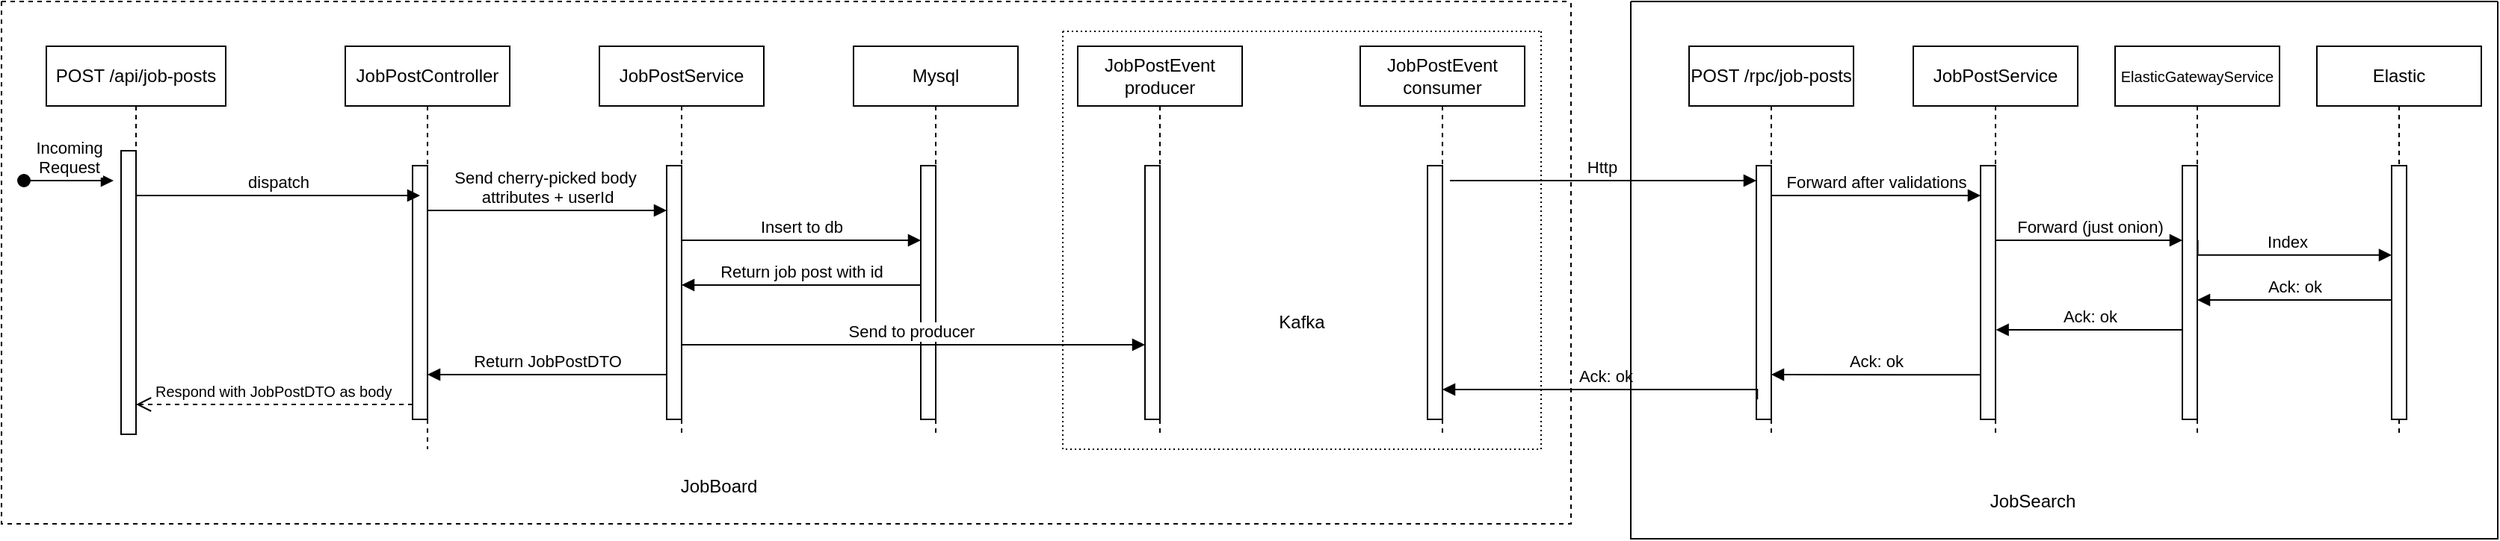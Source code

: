 <mxfile version="25.0.1">
  <diagram name="Page-1" id="2YBvvXClWsGukQMizWep">
    <mxGraphModel dx="1372" dy="718" grid="1" gridSize="10" guides="1" tooltips="1" connect="1" arrows="1" fold="1" page="1" pageScale="1" pageWidth="850" pageHeight="1100" math="0" shadow="0">
      <root>
        <mxCell id="0" />
        <mxCell id="1" parent="0" />
        <mxCell id="aM9ryv3xv72pqoxQDRHE-1" value="&lt;div&gt;POST /api/job-posts&lt;/div&gt;" style="shape=umlLifeline;perimeter=lifelinePerimeter;whiteSpace=wrap;html=1;container=0;dropTarget=0;collapsible=0;recursiveResize=0;outlineConnect=0;portConstraint=eastwest;newEdgeStyle={&quot;edgeStyle&quot;:&quot;elbowEdgeStyle&quot;,&quot;elbow&quot;:&quot;vertical&quot;,&quot;curved&quot;:0,&quot;rounded&quot;:0};" parent="1" vertex="1">
          <mxGeometry x="40" y="40" width="120" height="260" as="geometry" />
        </mxCell>
        <mxCell id="aM9ryv3xv72pqoxQDRHE-5" value="JobPostController" style="shape=umlLifeline;perimeter=lifelinePerimeter;whiteSpace=wrap;html=1;container=0;dropTarget=0;collapsible=0;recursiveResize=0;outlineConnect=0;portConstraint=eastwest;newEdgeStyle={&quot;edgeStyle&quot;:&quot;elbowEdgeStyle&quot;,&quot;elbow&quot;:&quot;vertical&quot;,&quot;curved&quot;:0,&quot;rounded&quot;:0};" parent="1" vertex="1">
          <mxGeometry x="240" y="40" width="110" height="270" as="geometry" />
        </mxCell>
        <mxCell id="aM9ryv3xv72pqoxQDRHE-6" value="" style="html=1;points=[];perimeter=orthogonalPerimeter;outlineConnect=0;targetShapes=umlLifeline;portConstraint=eastwest;newEdgeStyle={&quot;edgeStyle&quot;:&quot;elbowEdgeStyle&quot;,&quot;elbow&quot;:&quot;vertical&quot;,&quot;curved&quot;:0,&quot;rounded&quot;:0};" parent="aM9ryv3xv72pqoxQDRHE-5" vertex="1">
          <mxGeometry x="45" y="80" width="10" height="170" as="geometry" />
        </mxCell>
        <mxCell id="KMCO-tWbzsmPumvapd43-1" value="JobPostService" style="shape=umlLifeline;perimeter=lifelinePerimeter;whiteSpace=wrap;html=1;container=0;dropTarget=0;collapsible=0;recursiveResize=0;outlineConnect=0;portConstraint=eastwest;newEdgeStyle={&quot;edgeStyle&quot;:&quot;elbowEdgeStyle&quot;,&quot;elbow&quot;:&quot;vertical&quot;,&quot;curved&quot;:0,&quot;rounded&quot;:0};" vertex="1" parent="1">
          <mxGeometry x="410" y="40" width="110" height="260" as="geometry" />
        </mxCell>
        <mxCell id="KMCO-tWbzsmPumvapd43-2" value="" style="html=1;points=[];perimeter=orthogonalPerimeter;outlineConnect=0;targetShapes=umlLifeline;portConstraint=eastwest;newEdgeStyle={&quot;edgeStyle&quot;:&quot;elbowEdgeStyle&quot;,&quot;elbow&quot;:&quot;vertical&quot;,&quot;curved&quot;:0,&quot;rounded&quot;:0};" vertex="1" parent="KMCO-tWbzsmPumvapd43-1">
          <mxGeometry x="45" y="80" width="10" height="170" as="geometry" />
        </mxCell>
        <mxCell id="KMCO-tWbzsmPumvapd43-3" value="Mysql" style="shape=umlLifeline;perimeter=lifelinePerimeter;whiteSpace=wrap;html=1;container=0;dropTarget=0;collapsible=0;recursiveResize=0;outlineConnect=0;portConstraint=eastwest;newEdgeStyle={&quot;edgeStyle&quot;:&quot;elbowEdgeStyle&quot;,&quot;elbow&quot;:&quot;vertical&quot;,&quot;curved&quot;:0,&quot;rounded&quot;:0};" vertex="1" parent="1">
          <mxGeometry x="580" y="40" width="110" height="260" as="geometry" />
        </mxCell>
        <mxCell id="KMCO-tWbzsmPumvapd43-4" value="" style="html=1;points=[];perimeter=orthogonalPerimeter;outlineConnect=0;targetShapes=umlLifeline;portConstraint=eastwest;newEdgeStyle={&quot;edgeStyle&quot;:&quot;elbowEdgeStyle&quot;,&quot;elbow&quot;:&quot;vertical&quot;,&quot;curved&quot;:0,&quot;rounded&quot;:0};" vertex="1" parent="KMCO-tWbzsmPumvapd43-3">
          <mxGeometry x="45" y="80" width="10" height="170" as="geometry" />
        </mxCell>
        <mxCell id="KMCO-tWbzsmPumvapd43-5" value="JobPostEvent producer" style="shape=umlLifeline;perimeter=lifelinePerimeter;whiteSpace=wrap;html=1;container=0;dropTarget=0;collapsible=0;recursiveResize=0;outlineConnect=0;portConstraint=eastwest;newEdgeStyle={&quot;edgeStyle&quot;:&quot;elbowEdgeStyle&quot;,&quot;elbow&quot;:&quot;vertical&quot;,&quot;curved&quot;:0,&quot;rounded&quot;:0};" vertex="1" parent="1">
          <mxGeometry x="730" y="40" width="110" height="260" as="geometry" />
        </mxCell>
        <mxCell id="KMCO-tWbzsmPumvapd43-6" value="" style="html=1;points=[];perimeter=orthogonalPerimeter;outlineConnect=0;targetShapes=umlLifeline;portConstraint=eastwest;newEdgeStyle={&quot;edgeStyle&quot;:&quot;elbowEdgeStyle&quot;,&quot;elbow&quot;:&quot;vertical&quot;,&quot;curved&quot;:0,&quot;rounded&quot;:0};" vertex="1" parent="KMCO-tWbzsmPumvapd43-5">
          <mxGeometry x="45" y="80" width="10" height="170" as="geometry" />
        </mxCell>
        <mxCell id="KMCO-tWbzsmPumvapd43-8" value="Insert to db" style="html=1;verticalAlign=bottom;endArrow=block;edgeStyle=elbowEdgeStyle;elbow=vertical;curved=0;rounded=0;" edge="1" parent="1" source="KMCO-tWbzsmPumvapd43-2" target="KMCO-tWbzsmPumvapd43-4">
          <mxGeometry relative="1" as="geometry">
            <mxPoint x="470" y="130" as="sourcePoint" />
            <Array as="points">
              <mxPoint x="560" y="170" />
              <mxPoint x="555" y="130" />
            </Array>
            <mxPoint x="620" y="130" as="targetPoint" />
          </mxGeometry>
        </mxCell>
        <mxCell id="KMCO-tWbzsmPumvapd43-12" value="JobPostEvent consumer" style="shape=umlLifeline;perimeter=lifelinePerimeter;whiteSpace=wrap;html=1;container=0;dropTarget=0;collapsible=0;recursiveResize=0;outlineConnect=0;portConstraint=eastwest;newEdgeStyle={&quot;edgeStyle&quot;:&quot;elbowEdgeStyle&quot;,&quot;elbow&quot;:&quot;vertical&quot;,&quot;curved&quot;:0,&quot;rounded&quot;:0};" vertex="1" parent="1">
          <mxGeometry x="919" y="40" width="110" height="260" as="geometry" />
        </mxCell>
        <mxCell id="KMCO-tWbzsmPumvapd43-13" value="" style="html=1;points=[];perimeter=orthogonalPerimeter;outlineConnect=0;targetShapes=umlLifeline;portConstraint=eastwest;newEdgeStyle={&quot;edgeStyle&quot;:&quot;elbowEdgeStyle&quot;,&quot;elbow&quot;:&quot;vertical&quot;,&quot;curved&quot;:0,&quot;rounded&quot;:0};" vertex="1" parent="KMCO-tWbzsmPumvapd43-12">
          <mxGeometry x="45" y="80" width="10" height="170" as="geometry" />
        </mxCell>
        <mxCell id="KMCO-tWbzsmPumvapd43-14" value="&lt;div&gt;POST /rpc/job-posts&lt;/div&gt;" style="shape=umlLifeline;perimeter=lifelinePerimeter;whiteSpace=wrap;html=1;container=0;dropTarget=0;collapsible=0;recursiveResize=0;outlineConnect=0;portConstraint=eastwest;newEdgeStyle={&quot;edgeStyle&quot;:&quot;elbowEdgeStyle&quot;,&quot;elbow&quot;:&quot;vertical&quot;,&quot;curved&quot;:0,&quot;rounded&quot;:0};" vertex="1" parent="1">
          <mxGeometry x="1139" y="40" width="110" height="260" as="geometry" />
        </mxCell>
        <mxCell id="KMCO-tWbzsmPumvapd43-15" value="" style="html=1;points=[];perimeter=orthogonalPerimeter;outlineConnect=0;targetShapes=umlLifeline;portConstraint=eastwest;newEdgeStyle={&quot;edgeStyle&quot;:&quot;elbowEdgeStyle&quot;,&quot;elbow&quot;:&quot;vertical&quot;,&quot;curved&quot;:0,&quot;rounded&quot;:0};" vertex="1" parent="KMCO-tWbzsmPumvapd43-14">
          <mxGeometry x="45" y="80" width="10" height="170" as="geometry" />
        </mxCell>
        <mxCell id="KMCO-tWbzsmPumvapd43-16" value="Http&amp;nbsp;" style="html=1;verticalAlign=bottom;endArrow=block;edgeStyle=elbowEdgeStyle;elbow=vertical;curved=0;rounded=0;" edge="1" parent="1" target="KMCO-tWbzsmPumvapd43-15">
          <mxGeometry relative="1" as="geometry">
            <mxPoint x="979" y="130" as="sourcePoint" />
            <Array as="points">
              <mxPoint x="1064" y="130" />
            </Array>
            <mxPoint x="1109" y="130" as="targetPoint" />
          </mxGeometry>
        </mxCell>
        <mxCell id="KMCO-tWbzsmPumvapd43-17" value="&lt;div&gt;JobPostService&lt;/div&gt;" style="shape=umlLifeline;perimeter=lifelinePerimeter;whiteSpace=wrap;html=1;container=0;dropTarget=0;collapsible=0;recursiveResize=0;outlineConnect=0;portConstraint=eastwest;newEdgeStyle={&quot;edgeStyle&quot;:&quot;elbowEdgeStyle&quot;,&quot;elbow&quot;:&quot;vertical&quot;,&quot;curved&quot;:0,&quot;rounded&quot;:0};" vertex="1" parent="1">
          <mxGeometry x="1289" y="40" width="110" height="260" as="geometry" />
        </mxCell>
        <mxCell id="KMCO-tWbzsmPumvapd43-18" value="" style="html=1;points=[];perimeter=orthogonalPerimeter;outlineConnect=0;targetShapes=umlLifeline;portConstraint=eastwest;newEdgeStyle={&quot;edgeStyle&quot;:&quot;elbowEdgeStyle&quot;,&quot;elbow&quot;:&quot;vertical&quot;,&quot;curved&quot;:0,&quot;rounded&quot;:0};" vertex="1" parent="KMCO-tWbzsmPumvapd43-17">
          <mxGeometry x="45" y="80" width="10" height="170" as="geometry" />
        </mxCell>
        <mxCell id="KMCO-tWbzsmPumvapd43-19" value="&lt;div&gt;&lt;font style=&quot;font-size: 10px;&quot;&gt;ElasticGatewayService&lt;/font&gt;&lt;/div&gt;" style="shape=umlLifeline;perimeter=lifelinePerimeter;whiteSpace=wrap;html=1;container=0;dropTarget=0;collapsible=0;recursiveResize=0;outlineConnect=0;portConstraint=eastwest;newEdgeStyle={&quot;edgeStyle&quot;:&quot;elbowEdgeStyle&quot;,&quot;elbow&quot;:&quot;vertical&quot;,&quot;curved&quot;:0,&quot;rounded&quot;:0};" vertex="1" parent="1">
          <mxGeometry x="1424" y="40" width="110" height="260" as="geometry" />
        </mxCell>
        <mxCell id="KMCO-tWbzsmPumvapd43-20" value="" style="html=1;points=[];perimeter=orthogonalPerimeter;outlineConnect=0;targetShapes=umlLifeline;portConstraint=eastwest;newEdgeStyle={&quot;edgeStyle&quot;:&quot;elbowEdgeStyle&quot;,&quot;elbow&quot;:&quot;vertical&quot;,&quot;curved&quot;:0,&quot;rounded&quot;:0};" vertex="1" parent="KMCO-tWbzsmPumvapd43-19">
          <mxGeometry x="45" y="80" width="10" height="170" as="geometry" />
        </mxCell>
        <mxCell id="KMCO-tWbzsmPumvapd43-21" value="Forward after validations" style="html=1;verticalAlign=bottom;endArrow=block;edgeStyle=elbowEdgeStyle;elbow=vertical;curved=0;rounded=0;" edge="1" parent="1" source="KMCO-tWbzsmPumvapd43-14" target="KMCO-tWbzsmPumvapd43-18">
          <mxGeometry x="-0.003" relative="1" as="geometry">
            <mxPoint x="1199" y="140" as="sourcePoint" />
            <Array as="points">
              <mxPoint x="1284" y="140" />
            </Array>
            <mxPoint x="1329" y="140" as="targetPoint" />
            <mxPoint as="offset" />
          </mxGeometry>
        </mxCell>
        <mxCell id="KMCO-tWbzsmPumvapd43-22" value="Forward (just onion)" style="html=1;verticalAlign=bottom;endArrow=block;edgeStyle=elbowEdgeStyle;elbow=vertical;curved=0;rounded=0;" edge="1" parent="1" source="KMCO-tWbzsmPumvapd43-17">
          <mxGeometry x="-0.003" relative="1" as="geometry">
            <mxPoint x="1359" y="170" as="sourcePoint" />
            <Array as="points">
              <mxPoint x="1339" y="170" />
            </Array>
            <mxPoint x="1469" y="170" as="targetPoint" />
            <mxPoint as="offset" />
          </mxGeometry>
        </mxCell>
        <mxCell id="KMCO-tWbzsmPumvapd43-23" value="Elastic" style="shape=umlLifeline;perimeter=lifelinePerimeter;whiteSpace=wrap;html=1;container=0;dropTarget=0;collapsible=0;recursiveResize=0;outlineConnect=0;portConstraint=eastwest;newEdgeStyle={&quot;edgeStyle&quot;:&quot;elbowEdgeStyle&quot;,&quot;elbow&quot;:&quot;vertical&quot;,&quot;curved&quot;:0,&quot;rounded&quot;:0};" vertex="1" parent="1">
          <mxGeometry x="1559" y="40" width="110" height="260" as="geometry" />
        </mxCell>
        <mxCell id="KMCO-tWbzsmPumvapd43-24" value="" style="html=1;points=[];perimeter=orthogonalPerimeter;outlineConnect=0;targetShapes=umlLifeline;portConstraint=eastwest;newEdgeStyle={&quot;edgeStyle&quot;:&quot;elbowEdgeStyle&quot;,&quot;elbow&quot;:&quot;vertical&quot;,&quot;curved&quot;:0,&quot;rounded&quot;:0};" vertex="1" parent="KMCO-tWbzsmPumvapd43-23">
          <mxGeometry x="50" y="80" width="10" height="170" as="geometry" />
        </mxCell>
        <mxCell id="KMCO-tWbzsmPumvapd43-25" value="Index" style="html=1;verticalAlign=bottom;endArrow=block;edgeStyle=elbowEdgeStyle;elbow=vertical;curved=0;rounded=0;" edge="1" parent="1">
          <mxGeometry x="-0.003" relative="1" as="geometry">
            <mxPoint x="1479.308" y="169.9" as="sourcePoint" />
            <Array as="points">
              <mxPoint x="1484" y="179.9" />
            </Array>
            <mxPoint x="1609" y="180" as="targetPoint" />
            <mxPoint as="offset" />
          </mxGeometry>
        </mxCell>
        <mxCell id="KMCO-tWbzsmPumvapd43-26" value="Ack: ok" style="html=1;verticalAlign=bottom;endArrow=block;edgeStyle=elbowEdgeStyle;elbow=vertical;curved=0;rounded=0;" edge="1" parent="1" target="KMCO-tWbzsmPumvapd43-19">
          <mxGeometry relative="1" as="geometry">
            <mxPoint x="1609" y="210" as="sourcePoint" />
            <Array as="points">
              <mxPoint x="1519" y="210" />
            </Array>
            <mxPoint x="1449" y="210" as="targetPoint" />
          </mxGeometry>
        </mxCell>
        <mxCell id="KMCO-tWbzsmPumvapd43-27" value="Ack: ok" style="html=1;verticalAlign=bottom;endArrow=block;edgeStyle=elbowEdgeStyle;elbow=vertical;curved=0;rounded=0;" edge="1" parent="1" source="KMCO-tWbzsmPumvapd43-20">
          <mxGeometry relative="1" as="geometry">
            <mxPoint x="1469" y="230" as="sourcePoint" />
            <Array as="points">
              <mxPoint x="1378.69" y="230" />
            </Array>
            <mxPoint x="1344.308" y="230" as="targetPoint" />
          </mxGeometry>
        </mxCell>
        <mxCell id="KMCO-tWbzsmPumvapd43-28" value="Ack: ok" style="html=1;verticalAlign=bottom;endArrow=block;edgeStyle=elbowEdgeStyle;elbow=vertical;curved=0;rounded=0;" edge="1" parent="1" target="KMCO-tWbzsmPumvapd43-14">
          <mxGeometry relative="1" as="geometry">
            <mxPoint x="1333.69" y="260.11" as="sourcePoint" />
            <Array as="points" />
            <mxPoint x="1199" y="260.067" as="targetPoint" />
          </mxGeometry>
        </mxCell>
        <mxCell id="KMCO-tWbzsmPumvapd43-29" value="Ack: ok" style="html=1;verticalAlign=bottom;endArrow=block;edgeStyle=elbowEdgeStyle;elbow=vertical;curved=0;rounded=0;exitX=0.065;exitY=0.921;exitDx=0;exitDy=0;exitPerimeter=0;" edge="1" parent="1" source="KMCO-tWbzsmPumvapd43-15" target="KMCO-tWbzsmPumvapd43-12">
          <mxGeometry relative="1" as="geometry">
            <mxPoint x="1109" y="270" as="sourcePoint" />
            <Array as="points">
              <mxPoint x="1013.38" y="270" />
            </Array>
            <mxPoint x="978.998" y="270" as="targetPoint" />
          </mxGeometry>
        </mxCell>
        <mxCell id="KMCO-tWbzsmPumvapd43-32" value="JobSearch" style="text;html=1;align=center;verticalAlign=middle;whiteSpace=wrap;rounded=0;" vertex="1" parent="1">
          <mxGeometry x="1289" y="330" width="160" height="30" as="geometry" />
        </mxCell>
        <mxCell id="KMCO-tWbzsmPumvapd43-37" value="" style="swimlane;startSize=0;dashed=1;" vertex="1" parent="1">
          <mxGeometry x="10" y="10" width="1050" height="350" as="geometry" />
        </mxCell>
        <mxCell id="aM9ryv3xv72pqoxQDRHE-3" value="Incoming&lt;div&gt;Request&lt;/div&gt;" style="html=1;verticalAlign=bottom;startArrow=oval;endArrow=block;startSize=8;edgeStyle=elbowEdgeStyle;elbow=vertical;curved=0;rounded=0;" parent="KMCO-tWbzsmPumvapd43-37" edge="1">
          <mxGeometry relative="1" as="geometry">
            <mxPoint x="15" y="120" as="sourcePoint" />
            <mxPoint x="75" y="120.143" as="targetPoint" />
          </mxGeometry>
        </mxCell>
        <mxCell id="aM9ryv3xv72pqoxQDRHE-7" value="dispatch" style="html=1;verticalAlign=bottom;endArrow=block;edgeStyle=elbowEdgeStyle;elbow=vertical;curved=0;rounded=0;" parent="KMCO-tWbzsmPumvapd43-37" edge="1">
          <mxGeometry relative="1" as="geometry">
            <mxPoint x="90" y="130" as="sourcePoint" />
            <Array as="points">
              <mxPoint x="175" y="130" />
            </Array>
            <mxPoint x="280" y="130" as="targetPoint" />
          </mxGeometry>
        </mxCell>
        <mxCell id="aM9ryv3xv72pqoxQDRHE-2" value="" style="html=1;points=[];perimeter=orthogonalPerimeter;outlineConnect=0;targetShapes=umlLifeline;portConstraint=eastwest;newEdgeStyle={&quot;edgeStyle&quot;:&quot;elbowEdgeStyle&quot;,&quot;elbow&quot;:&quot;vertical&quot;,&quot;curved&quot;:0,&quot;rounded&quot;:0};" parent="KMCO-tWbzsmPumvapd43-37" vertex="1">
          <mxGeometry x="80" y="100" width="10" height="190" as="geometry" />
        </mxCell>
        <mxCell id="aM9ryv3xv72pqoxQDRHE-8" value="&lt;font style=&quot;font-size: 10px;&quot;&gt;Respond with JobPostDTO as body&amp;nbsp;&lt;/font&gt;" style="html=1;verticalAlign=bottom;endArrow=open;dashed=1;endSize=8;edgeStyle=elbowEdgeStyle;elbow=vertical;curved=0;rounded=0;" parent="KMCO-tWbzsmPumvapd43-37" source="aM9ryv3xv72pqoxQDRHE-6" edge="1">
          <mxGeometry relative="1" as="geometry">
            <mxPoint x="90" y="270" as="targetPoint" />
            <Array as="points">
              <mxPoint x="185" y="270" />
            </Array>
            <mxPoint x="280" y="270" as="sourcePoint" />
          </mxGeometry>
        </mxCell>
        <mxCell id="KMCO-tWbzsmPumvapd43-11" value="Return JobPostDTO" style="html=1;verticalAlign=bottom;endArrow=block;edgeStyle=elbowEdgeStyle;elbow=vertical;curved=0;rounded=0;" edge="1" parent="KMCO-tWbzsmPumvapd43-37">
          <mxGeometry relative="1" as="geometry">
            <mxPoint x="445" y="250" as="sourcePoint" />
            <Array as="points">
              <mxPoint x="355" y="250" />
            </Array>
            <mxPoint x="285" y="250" as="targetPoint" />
          </mxGeometry>
        </mxCell>
        <mxCell id="KMCO-tWbzsmPumvapd43-10" value="Send to producer&amp;nbsp;" style="html=1;verticalAlign=bottom;endArrow=block;edgeStyle=elbowEdgeStyle;elbow=vertical;curved=0;rounded=0;" edge="1" parent="KMCO-tWbzsmPumvapd43-37">
          <mxGeometry relative="1" as="geometry">
            <mxPoint x="455" y="230.0" as="sourcePoint" />
            <Array as="points">
              <mxPoint x="545" y="230" />
            </Array>
            <mxPoint x="765" y="230.0" as="targetPoint" />
          </mxGeometry>
        </mxCell>
        <mxCell id="KMCO-tWbzsmPumvapd43-9" value="Return job post with id" style="html=1;verticalAlign=bottom;endArrow=block;edgeStyle=elbowEdgeStyle;elbow=vertical;curved=0;rounded=0;" edge="1" parent="KMCO-tWbzsmPumvapd43-37">
          <mxGeometry relative="1" as="geometry">
            <mxPoint x="615" y="190" as="sourcePoint" />
            <Array as="points">
              <mxPoint x="520" y="190" />
            </Array>
            <mxPoint x="455" y="190" as="targetPoint" />
          </mxGeometry>
        </mxCell>
        <mxCell id="KMCO-tWbzsmPumvapd43-38" value="Kafka" style="text;html=1;align=center;verticalAlign=middle;whiteSpace=wrap;rounded=0;" vertex="1" parent="KMCO-tWbzsmPumvapd43-37">
          <mxGeometry x="840" y="200" width="60" height="30" as="geometry" />
        </mxCell>
        <mxCell id="KMCO-tWbzsmPumvapd43-46" value="JobBoard" style="text;html=1;align=center;verticalAlign=middle;whiteSpace=wrap;rounded=0;" vertex="1" parent="KMCO-tWbzsmPumvapd43-37">
          <mxGeometry x="400" y="310" width="160" height="30" as="geometry" />
        </mxCell>
        <mxCell id="KMCO-tWbzsmPumvapd43-48" value="" style="swimlane;startSize=0;dashed=1;dashPattern=1 2;" vertex="1" parent="KMCO-tWbzsmPumvapd43-37">
          <mxGeometry x="710" y="20" width="320" height="280" as="geometry" />
        </mxCell>
        <mxCell id="KMCO-tWbzsmPumvapd43-7" value="Send cherry-picked body&amp;nbsp;&lt;div&gt;attributes + userId&lt;/div&gt;" style="html=1;verticalAlign=bottom;endArrow=block;edgeStyle=elbowEdgeStyle;elbow=vertical;curved=0;rounded=0;" edge="1" parent="1" source="aM9ryv3xv72pqoxQDRHE-5" target="KMCO-tWbzsmPumvapd43-2">
          <mxGeometry relative="1" as="geometry">
            <mxPoint x="290" y="150" as="sourcePoint" />
            <Array as="points">
              <mxPoint x="375" y="150" />
            </Array>
            <mxPoint x="450" y="150" as="targetPoint" />
          </mxGeometry>
        </mxCell>
        <mxCell id="KMCO-tWbzsmPumvapd43-47" value="" style="swimlane;startSize=0;" vertex="1" parent="1">
          <mxGeometry x="1100" y="10" width="580" height="360" as="geometry" />
        </mxCell>
      </root>
    </mxGraphModel>
  </diagram>
</mxfile>

